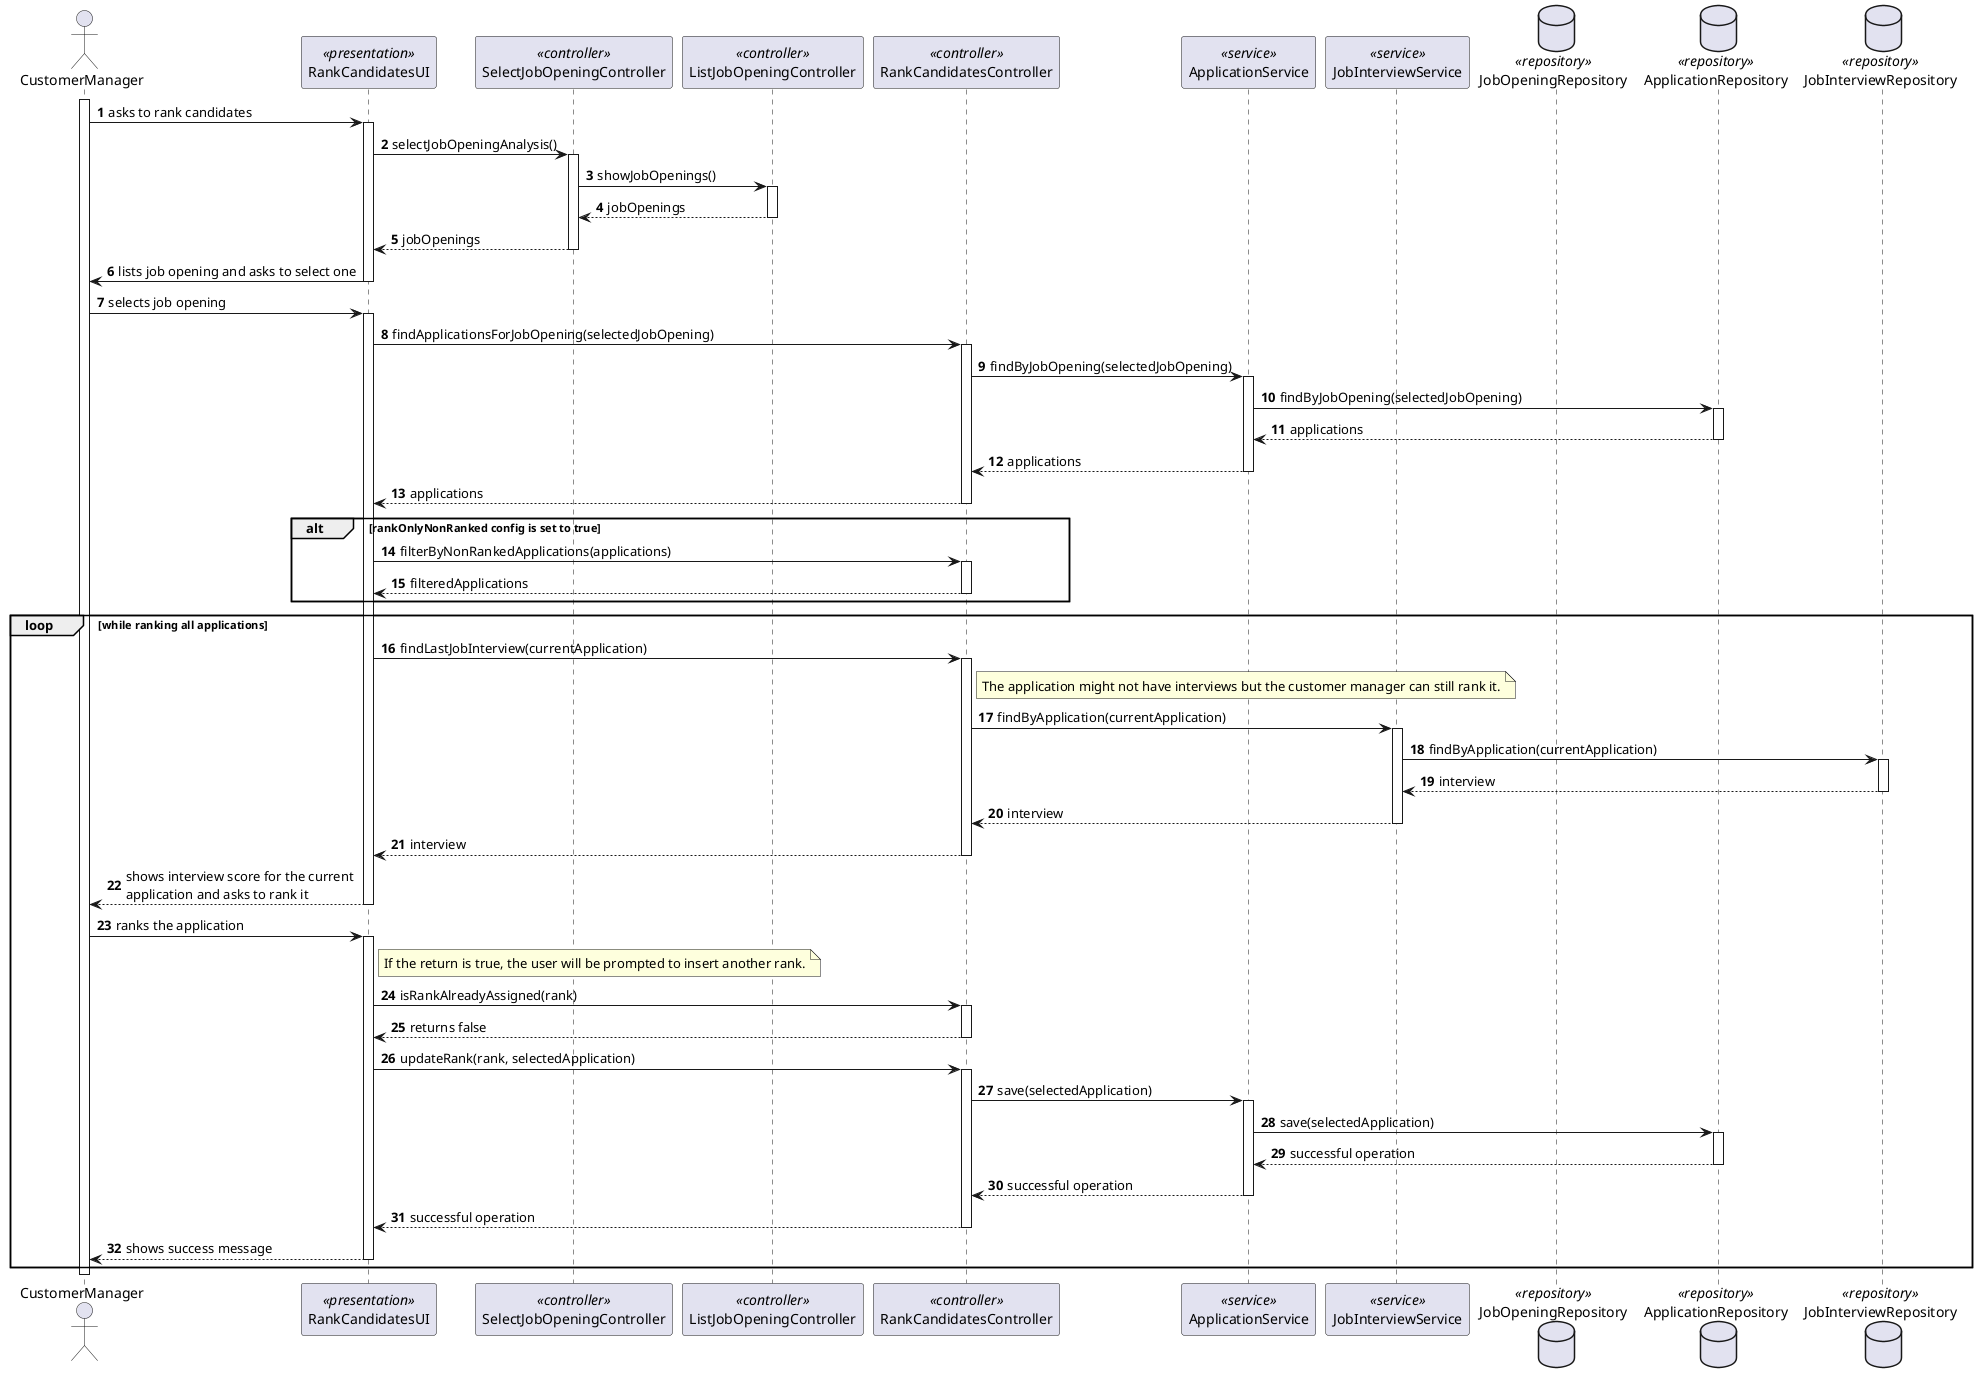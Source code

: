 @startuml
autonumber

actor CustomerManager

participant RankCandidatesUI <<presentation>>
participant SelectJobOpeningController <<controller>>
participant ListJobOpeningController <<controller>>
participant RankCandidatesController <<controller>>

participant ApplicationService <<service>>
participant JobInterviewService <<service>>

database JobOpeningRepository <<repository>>
database ApplicationRepository <<repository>>
database JobInterviewRepository <<repository>>

activate CustomerManager

    CustomerManager -> RankCandidatesUI : asks to rank candidates
    activate RankCandidatesUI

        RankCandidatesUI -> SelectJobOpeningController : selectJobOpeningAnalysis()
        activate SelectJobOpeningController

            SelectJobOpeningController -> ListJobOpeningController : showJobOpenings()
            activate ListJobOpeningController

                ListJobOpeningController --> SelectJobOpeningController : jobOpenings
            deactivate ListJobOpeningController

            SelectJobOpeningController --> RankCandidatesUI : jobOpenings
        deactivate SelectJobOpeningController

        RankCandidatesUI -> CustomerManager : lists job opening and asks to select one
    deactivate RankCandidatesUI

    CustomerManager -> RankCandidatesUI : selects job opening
    activate RankCandidatesUI

        RankCandidatesUI -> RankCandidatesController : findApplicationsForJobOpening(selectedJobOpening)
        activate RankCandidatesController

            RankCandidatesController -> ApplicationService : findByJobOpening(selectedJobOpening)
            activate ApplicationService

                ApplicationService -> ApplicationRepository : findByJobOpening(selectedJobOpening)
                activate ApplicationRepository

                    ApplicationRepository --> ApplicationService : applications
                deactivate ApplicationRepository

                ApplicationService --> RankCandidatesController : applications
            deactivate ApplicationService

            RankCandidatesController --> RankCandidatesUI : applications
        deactivate RankCandidatesController

alt rankOnlyNonRanked config is set to true
        RankCandidatesUI -> RankCandidatesController : filterByNonRankedApplications(applications)
        activate RankCandidatesController

            RankCandidatesController --> RankCandidatesUI : filteredApplications
        deactivate RankCandidatesController
end alt

loop while ranking all applications

        RankCandidatesUI -> RankCandidatesController : findLastJobInterview(currentApplication)
        activate RankCandidatesController
            note right of RankCandidatesController
            The application might not have interviews but the customer manager can still rank it.
            end note

            RankCandidatesController -> JobInterviewService : findByApplication(currentApplication)
            activate JobInterviewService

                JobInterviewService -> JobInterviewRepository : findByApplication(currentApplication)
                activate JobInterviewRepository

                    JobInterviewRepository --> JobInterviewService : interview
                deactivate JobInterviewRepository

                JobInterviewService --> RankCandidatesController : interview
            deactivate JobInterviewService

            RankCandidatesController --> RankCandidatesUI : interview
        deactivate RankCandidatesController

        RankCandidatesUI --> CustomerManager : shows interview score for the current \napplication and asks to rank it
    deactivate RankCandidatesUI

    CustomerManager -> RankCandidatesUI : ranks the application
    activate RankCandidatesUI

note right of RankCandidatesUI
If the return is true, the user will be prompted to insert another rank.
end note

        RankCandidatesUI -> RankCandidatesController : isRankAlreadyAssigned(rank)
        activate RankCandidatesController

            RankCandidatesController --> RankCandidatesUI : returns false
        deactivate RankCandidatesController

        RankCandidatesUI -> RankCandidatesController : updateRank(rank, selectedApplication)
        activate RankCandidatesController

            RankCandidatesController -> ApplicationService : save(selectedApplication)
            activate ApplicationService

                ApplicationService -> ApplicationRepository : save(selectedApplication)
                activate ApplicationRepository

                    ApplicationRepository --> ApplicationService : successful operation
                deactivate ApplicationRepository

                ApplicationService --> RankCandidatesController : successful operation
            deactivate ApplicationService

            RankCandidatesController --> RankCandidatesUI : successful operation
        deactivate RankCandidatesController

        RankCandidatesUI --> CustomerManager : shows success message
    deactivate RankCandidatesUI

end loop

deactivate CustomerManager

@enduml